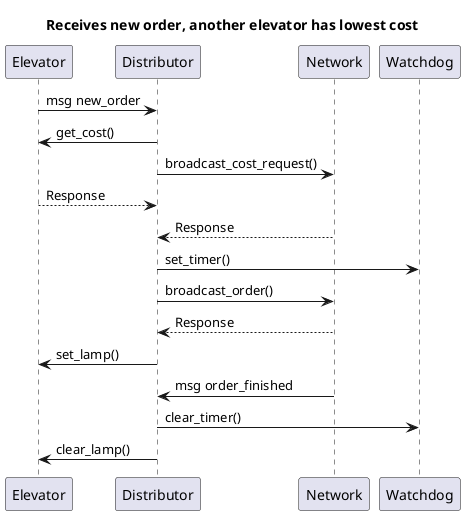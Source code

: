 @startuml Internal elevator sequence
!pragma teoz true

title Receives new order, another elevator has lowest cost

participant Elevator
participant Distributor
participant Network
participant Watchdog

Distributor <- Elevator: msg new_order
Distributor -> Elevator: get_cost()
Distributor -> Network: broadcast_cost_request()

Distributor <-- Elevator: Response
Distributor <-- Network: Response

Distributor -> Watchdog: set_timer()
Distributor -> Network: broadcast_order()
Distributor <-- Network: Response
Distributor -> Elevator: set_lamp()

Distributor <- Network: msg order_finished
Distributor -> Watchdog: clear_timer()

Distributor -> Elevator: clear_lamp()


@enduml
